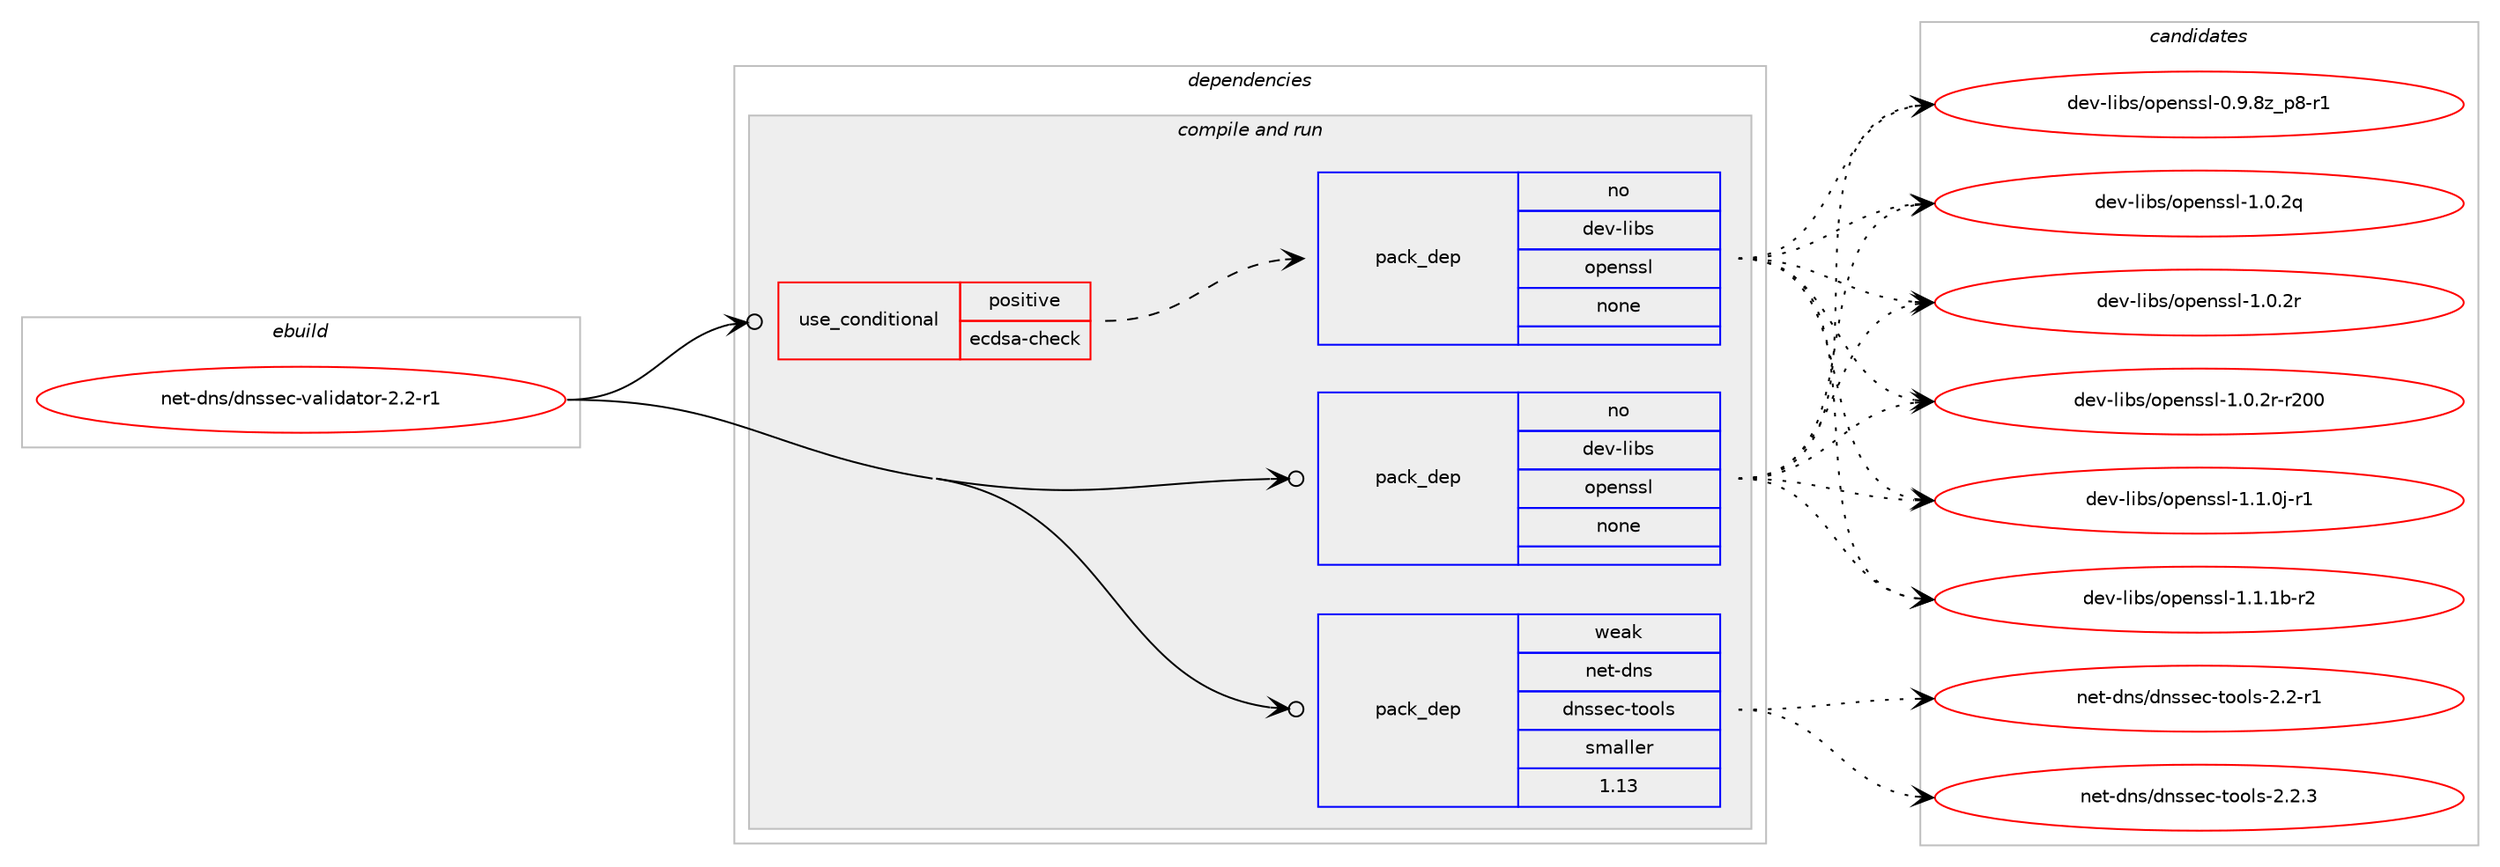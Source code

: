 digraph prolog {

# *************
# Graph options
# *************

newrank=true;
concentrate=true;
compound=true;
graph [rankdir=LR,fontname=Helvetica,fontsize=10,ranksep=1.5];#, ranksep=2.5, nodesep=0.2];
edge  [arrowhead=vee];
node  [fontname=Helvetica,fontsize=10];

# **********
# The ebuild
# **********

subgraph cluster_leftcol {
color=gray;
rank=same;
label=<<i>ebuild</i>>;
id [label="net-dns/dnssec-validator-2.2-r1", color=red, width=4, href="../net-dns/dnssec-validator-2.2-r1.svg"];
}

# ****************
# The dependencies
# ****************

subgraph cluster_midcol {
color=gray;
label=<<i>dependencies</i>>;
subgraph cluster_compile {
fillcolor="#eeeeee";
style=filled;
label=<<i>compile</i>>;
}
subgraph cluster_compileandrun {
fillcolor="#eeeeee";
style=filled;
label=<<i>compile and run</i>>;
subgraph cond443904 {
dependency1650697 [label=<<TABLE BORDER="0" CELLBORDER="1" CELLSPACING="0" CELLPADDING="4"><TR><TD ROWSPAN="3" CELLPADDING="10">use_conditional</TD></TR><TR><TD>positive</TD></TR><TR><TD>ecdsa-check</TD></TR></TABLE>>, shape=none, color=red];
subgraph pack1180066 {
dependency1650698 [label=<<TABLE BORDER="0" CELLBORDER="1" CELLSPACING="0" CELLPADDING="4" WIDTH="220"><TR><TD ROWSPAN="6" CELLPADDING="30">pack_dep</TD></TR><TR><TD WIDTH="110">no</TD></TR><TR><TD>dev-libs</TD></TR><TR><TD>openssl</TD></TR><TR><TD>none</TD></TR><TR><TD></TD></TR></TABLE>>, shape=none, color=blue];
}
dependency1650697:e -> dependency1650698:w [weight=20,style="dashed",arrowhead="vee"];
}
id:e -> dependency1650697:w [weight=20,style="solid",arrowhead="odotvee"];
subgraph pack1180067 {
dependency1650699 [label=<<TABLE BORDER="0" CELLBORDER="1" CELLSPACING="0" CELLPADDING="4" WIDTH="220"><TR><TD ROWSPAN="6" CELLPADDING="30">pack_dep</TD></TR><TR><TD WIDTH="110">no</TD></TR><TR><TD>dev-libs</TD></TR><TR><TD>openssl</TD></TR><TR><TD>none</TD></TR><TR><TD></TD></TR></TABLE>>, shape=none, color=blue];
}
id:e -> dependency1650699:w [weight=20,style="solid",arrowhead="odotvee"];
subgraph pack1180068 {
dependency1650700 [label=<<TABLE BORDER="0" CELLBORDER="1" CELLSPACING="0" CELLPADDING="4" WIDTH="220"><TR><TD ROWSPAN="6" CELLPADDING="30">pack_dep</TD></TR><TR><TD WIDTH="110">weak</TD></TR><TR><TD>net-dns</TD></TR><TR><TD>dnssec-tools</TD></TR><TR><TD>smaller</TD></TR><TR><TD>1.13</TD></TR></TABLE>>, shape=none, color=blue];
}
id:e -> dependency1650700:w [weight=20,style="solid",arrowhead="odotvee"];
}
subgraph cluster_run {
fillcolor="#eeeeee";
style=filled;
label=<<i>run</i>>;
}
}

# **************
# The candidates
# **************

subgraph cluster_choices {
rank=same;
color=gray;
label=<<i>candidates</i>>;

subgraph choice1180066 {
color=black;
nodesep=1;
choice10010111845108105981154711111210111011511510845484657465612295112564511449 [label="dev-libs/openssl-0.9.8z_p8-r1", color=red, width=4,href="../dev-libs/openssl-0.9.8z_p8-r1.svg"];
choice100101118451081059811547111112101110115115108454946484650113 [label="dev-libs/openssl-1.0.2q", color=red, width=4,href="../dev-libs/openssl-1.0.2q.svg"];
choice100101118451081059811547111112101110115115108454946484650114 [label="dev-libs/openssl-1.0.2r", color=red, width=4,href="../dev-libs/openssl-1.0.2r.svg"];
choice10010111845108105981154711111210111011511510845494648465011445114504848 [label="dev-libs/openssl-1.0.2r-r200", color=red, width=4,href="../dev-libs/openssl-1.0.2r-r200.svg"];
choice1001011184510810598115471111121011101151151084549464946481064511449 [label="dev-libs/openssl-1.1.0j-r1", color=red, width=4,href="../dev-libs/openssl-1.1.0j-r1.svg"];
choice100101118451081059811547111112101110115115108454946494649984511450 [label="dev-libs/openssl-1.1.1b-r2", color=red, width=4,href="../dev-libs/openssl-1.1.1b-r2.svg"];
dependency1650698:e -> choice10010111845108105981154711111210111011511510845484657465612295112564511449:w [style=dotted,weight="100"];
dependency1650698:e -> choice100101118451081059811547111112101110115115108454946484650113:w [style=dotted,weight="100"];
dependency1650698:e -> choice100101118451081059811547111112101110115115108454946484650114:w [style=dotted,weight="100"];
dependency1650698:e -> choice10010111845108105981154711111210111011511510845494648465011445114504848:w [style=dotted,weight="100"];
dependency1650698:e -> choice1001011184510810598115471111121011101151151084549464946481064511449:w [style=dotted,weight="100"];
dependency1650698:e -> choice100101118451081059811547111112101110115115108454946494649984511450:w [style=dotted,weight="100"];
}
subgraph choice1180067 {
color=black;
nodesep=1;
choice10010111845108105981154711111210111011511510845484657465612295112564511449 [label="dev-libs/openssl-0.9.8z_p8-r1", color=red, width=4,href="../dev-libs/openssl-0.9.8z_p8-r1.svg"];
choice100101118451081059811547111112101110115115108454946484650113 [label="dev-libs/openssl-1.0.2q", color=red, width=4,href="../dev-libs/openssl-1.0.2q.svg"];
choice100101118451081059811547111112101110115115108454946484650114 [label="dev-libs/openssl-1.0.2r", color=red, width=4,href="../dev-libs/openssl-1.0.2r.svg"];
choice10010111845108105981154711111210111011511510845494648465011445114504848 [label="dev-libs/openssl-1.0.2r-r200", color=red, width=4,href="../dev-libs/openssl-1.0.2r-r200.svg"];
choice1001011184510810598115471111121011101151151084549464946481064511449 [label="dev-libs/openssl-1.1.0j-r1", color=red, width=4,href="../dev-libs/openssl-1.1.0j-r1.svg"];
choice100101118451081059811547111112101110115115108454946494649984511450 [label="dev-libs/openssl-1.1.1b-r2", color=red, width=4,href="../dev-libs/openssl-1.1.1b-r2.svg"];
dependency1650699:e -> choice10010111845108105981154711111210111011511510845484657465612295112564511449:w [style=dotted,weight="100"];
dependency1650699:e -> choice100101118451081059811547111112101110115115108454946484650113:w [style=dotted,weight="100"];
dependency1650699:e -> choice100101118451081059811547111112101110115115108454946484650114:w [style=dotted,weight="100"];
dependency1650699:e -> choice10010111845108105981154711111210111011511510845494648465011445114504848:w [style=dotted,weight="100"];
dependency1650699:e -> choice1001011184510810598115471111121011101151151084549464946481064511449:w [style=dotted,weight="100"];
dependency1650699:e -> choice100101118451081059811547111112101110115115108454946494649984511450:w [style=dotted,weight="100"];
}
subgraph choice1180068 {
color=black;
nodesep=1;
choice11010111645100110115471001101151151019945116111111108115455046504511449 [label="net-dns/dnssec-tools-2.2-r1", color=red, width=4,href="../net-dns/dnssec-tools-2.2-r1.svg"];
choice11010111645100110115471001101151151019945116111111108115455046504651 [label="net-dns/dnssec-tools-2.2.3", color=red, width=4,href="../net-dns/dnssec-tools-2.2.3.svg"];
dependency1650700:e -> choice11010111645100110115471001101151151019945116111111108115455046504511449:w [style=dotted,weight="100"];
dependency1650700:e -> choice11010111645100110115471001101151151019945116111111108115455046504651:w [style=dotted,weight="100"];
}
}

}

